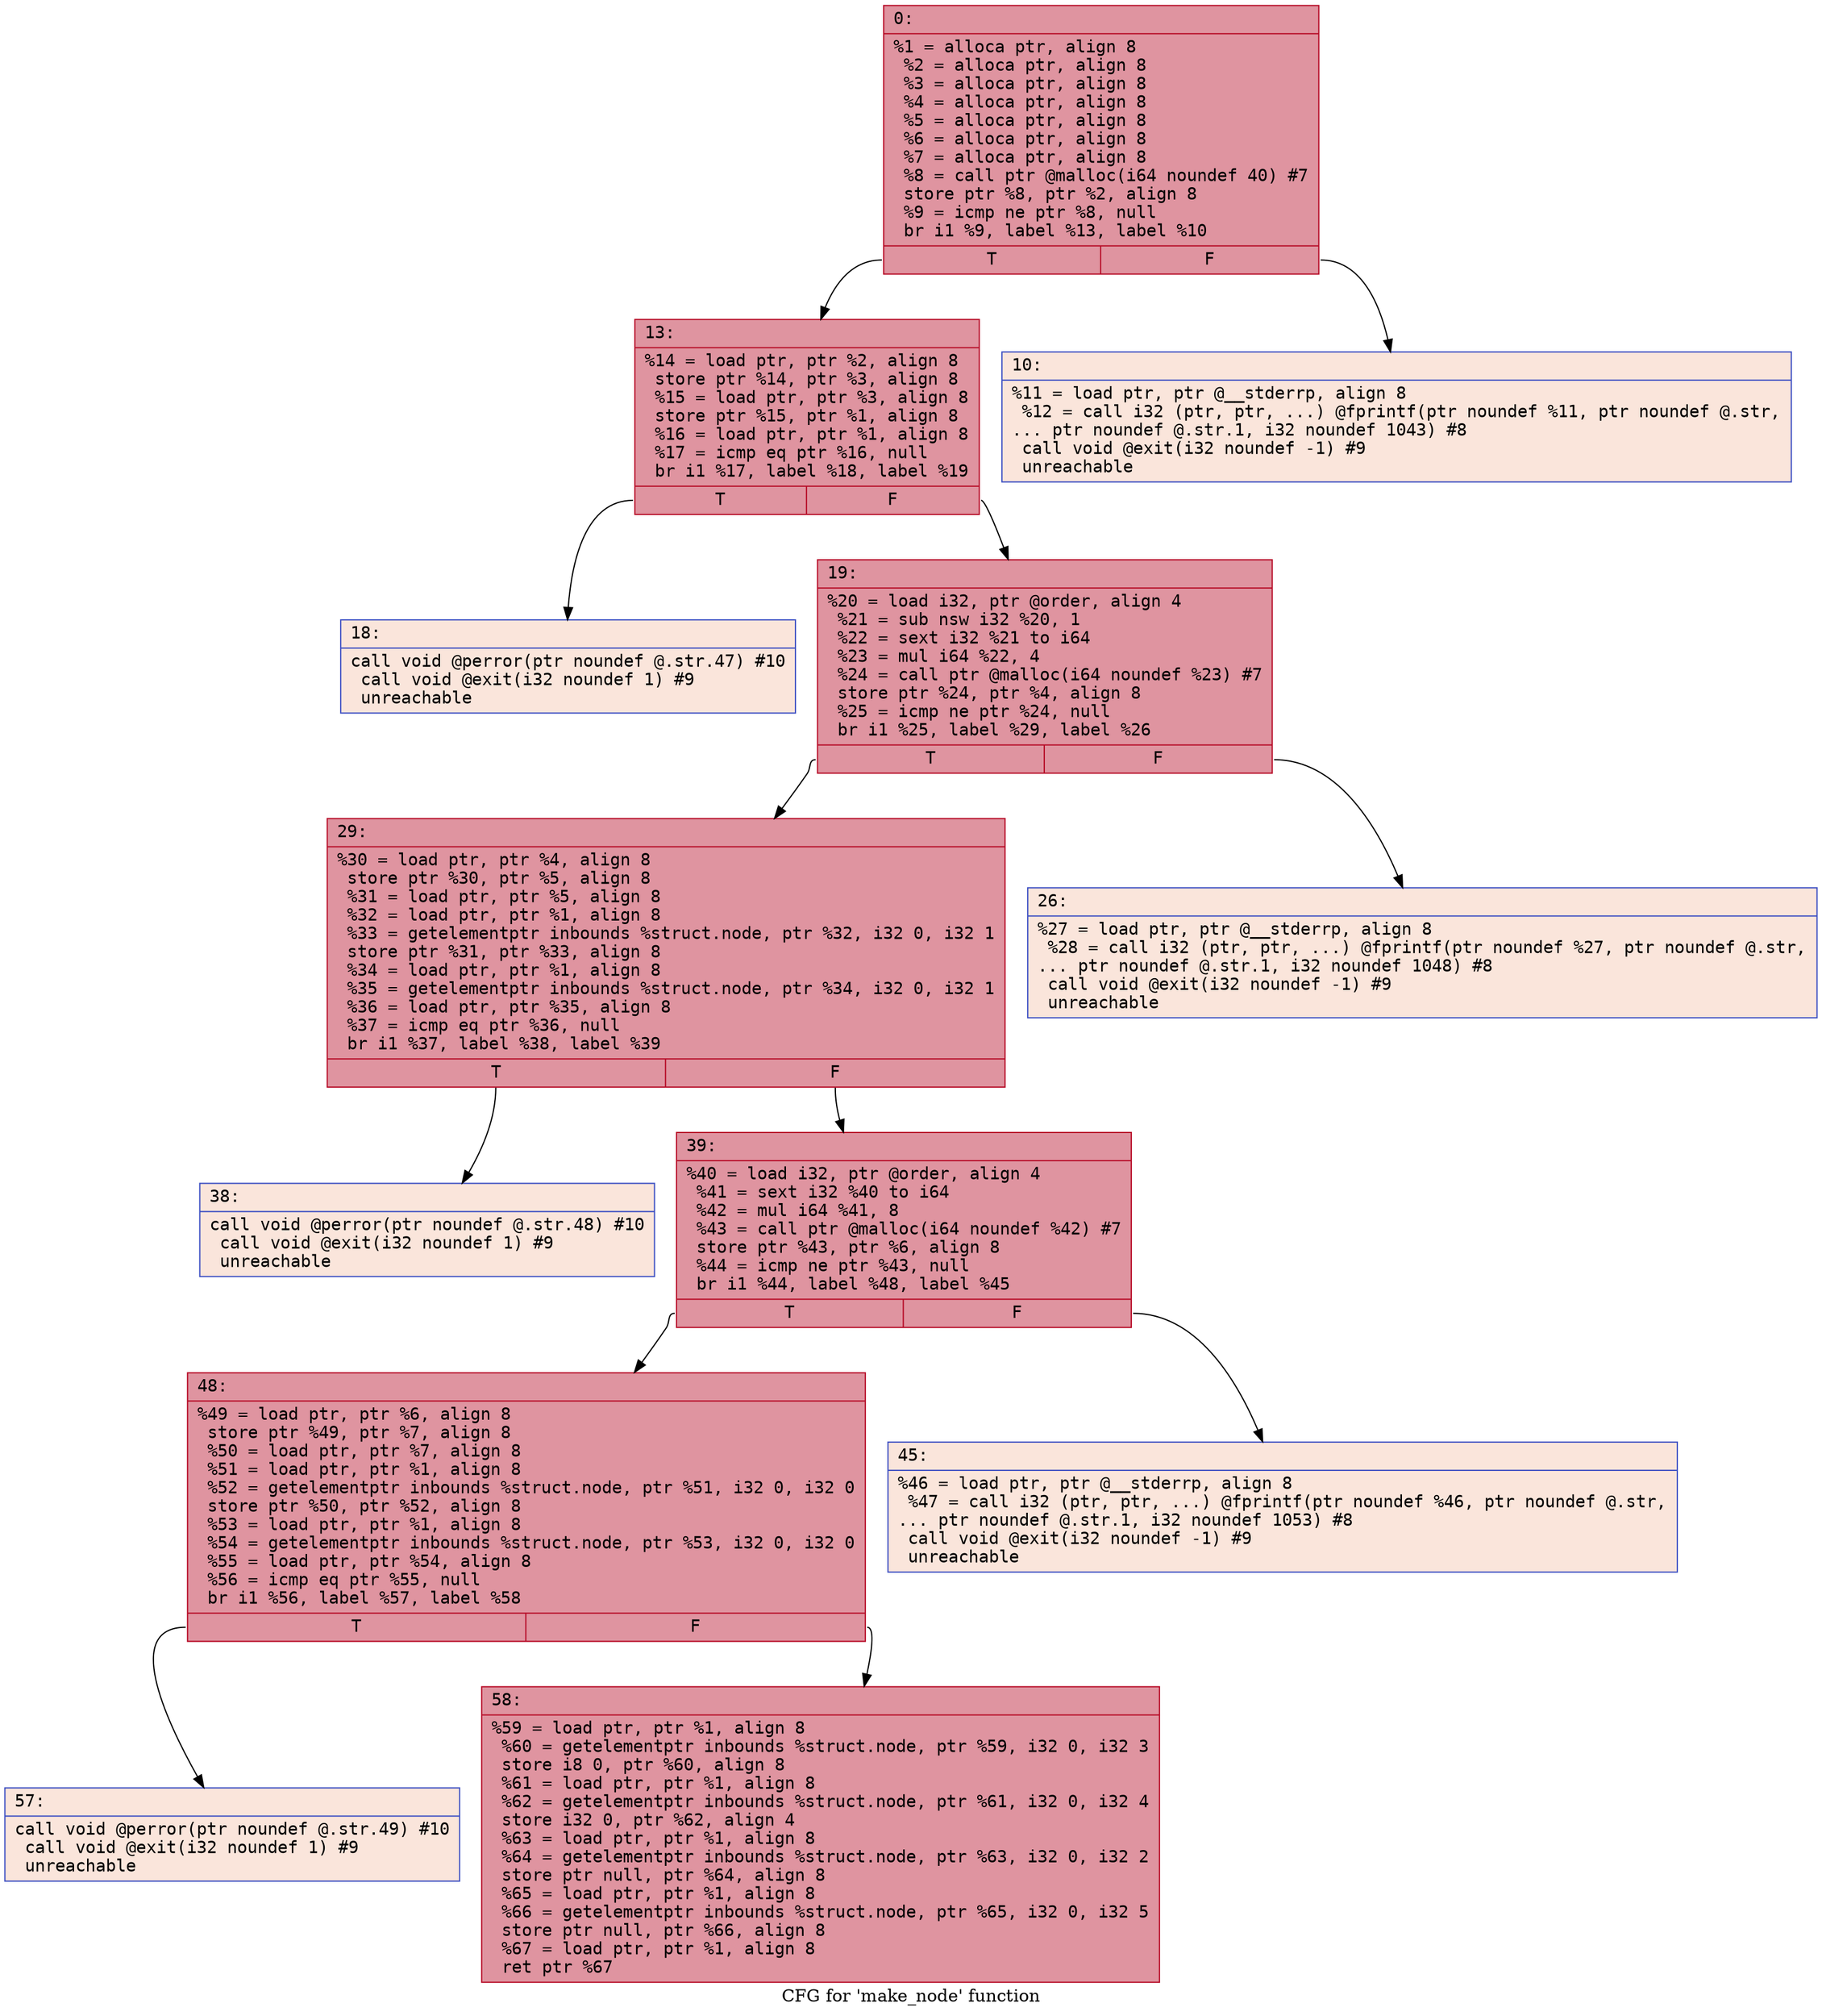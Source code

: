 digraph "CFG for 'make_node' function" {
	label="CFG for 'make_node' function";

	Node0x600002028e10 [shape=record,color="#b70d28ff", style=filled, fillcolor="#b70d2870" fontname="Courier",label="{0:\l|  %1 = alloca ptr, align 8\l  %2 = alloca ptr, align 8\l  %3 = alloca ptr, align 8\l  %4 = alloca ptr, align 8\l  %5 = alloca ptr, align 8\l  %6 = alloca ptr, align 8\l  %7 = alloca ptr, align 8\l  %8 = call ptr @malloc(i64 noundef 40) #7\l  store ptr %8, ptr %2, align 8\l  %9 = icmp ne ptr %8, null\l  br i1 %9, label %13, label %10\l|{<s0>T|<s1>F}}"];
	Node0x600002028e10:s0 -> Node0x600002028eb0[tooltip="0 -> 13\nProbability 100.00%" ];
	Node0x600002028e10:s1 -> Node0x600002028e60[tooltip="0 -> 10\nProbability 0.00%" ];
	Node0x600002028e60 [shape=record,color="#3d50c3ff", style=filled, fillcolor="#f4c5ad70" fontname="Courier",label="{10:\l|  %11 = load ptr, ptr @__stderrp, align 8\l  %12 = call i32 (ptr, ptr, ...) @fprintf(ptr noundef %11, ptr noundef @.str,\l... ptr noundef @.str.1, i32 noundef 1043) #8\l  call void @exit(i32 noundef -1) #9\l  unreachable\l}"];
	Node0x600002028eb0 [shape=record,color="#b70d28ff", style=filled, fillcolor="#b70d2870" fontname="Courier",label="{13:\l|  %14 = load ptr, ptr %2, align 8\l  store ptr %14, ptr %3, align 8\l  %15 = load ptr, ptr %3, align 8\l  store ptr %15, ptr %1, align 8\l  %16 = load ptr, ptr %1, align 8\l  %17 = icmp eq ptr %16, null\l  br i1 %17, label %18, label %19\l|{<s0>T|<s1>F}}"];
	Node0x600002028eb0:s0 -> Node0x600002028f00[tooltip="13 -> 18\nProbability 0.00%" ];
	Node0x600002028eb0:s1 -> Node0x600002028f50[tooltip="13 -> 19\nProbability 100.00%" ];
	Node0x600002028f00 [shape=record,color="#3d50c3ff", style=filled, fillcolor="#f4c5ad70" fontname="Courier",label="{18:\l|  call void @perror(ptr noundef @.str.47) #10\l  call void @exit(i32 noundef 1) #9\l  unreachable\l}"];
	Node0x600002028f50 [shape=record,color="#b70d28ff", style=filled, fillcolor="#b70d2870" fontname="Courier",label="{19:\l|  %20 = load i32, ptr @order, align 4\l  %21 = sub nsw i32 %20, 1\l  %22 = sext i32 %21 to i64\l  %23 = mul i64 %22, 4\l  %24 = call ptr @malloc(i64 noundef %23) #7\l  store ptr %24, ptr %4, align 8\l  %25 = icmp ne ptr %24, null\l  br i1 %25, label %29, label %26\l|{<s0>T|<s1>F}}"];
	Node0x600002028f50:s0 -> Node0x600002028ff0[tooltip="19 -> 29\nProbability 100.00%" ];
	Node0x600002028f50:s1 -> Node0x600002028fa0[tooltip="19 -> 26\nProbability 0.00%" ];
	Node0x600002028fa0 [shape=record,color="#3d50c3ff", style=filled, fillcolor="#f4c5ad70" fontname="Courier",label="{26:\l|  %27 = load ptr, ptr @__stderrp, align 8\l  %28 = call i32 (ptr, ptr, ...) @fprintf(ptr noundef %27, ptr noundef @.str,\l... ptr noundef @.str.1, i32 noundef 1048) #8\l  call void @exit(i32 noundef -1) #9\l  unreachable\l}"];
	Node0x600002028ff0 [shape=record,color="#b70d28ff", style=filled, fillcolor="#b70d2870" fontname="Courier",label="{29:\l|  %30 = load ptr, ptr %4, align 8\l  store ptr %30, ptr %5, align 8\l  %31 = load ptr, ptr %5, align 8\l  %32 = load ptr, ptr %1, align 8\l  %33 = getelementptr inbounds %struct.node, ptr %32, i32 0, i32 1\l  store ptr %31, ptr %33, align 8\l  %34 = load ptr, ptr %1, align 8\l  %35 = getelementptr inbounds %struct.node, ptr %34, i32 0, i32 1\l  %36 = load ptr, ptr %35, align 8\l  %37 = icmp eq ptr %36, null\l  br i1 %37, label %38, label %39\l|{<s0>T|<s1>F}}"];
	Node0x600002028ff0:s0 -> Node0x600002029040[tooltip="29 -> 38\nProbability 0.00%" ];
	Node0x600002028ff0:s1 -> Node0x600002029090[tooltip="29 -> 39\nProbability 100.00%" ];
	Node0x600002029040 [shape=record,color="#3d50c3ff", style=filled, fillcolor="#f4c5ad70" fontname="Courier",label="{38:\l|  call void @perror(ptr noundef @.str.48) #10\l  call void @exit(i32 noundef 1) #9\l  unreachable\l}"];
	Node0x600002029090 [shape=record,color="#b70d28ff", style=filled, fillcolor="#b70d2870" fontname="Courier",label="{39:\l|  %40 = load i32, ptr @order, align 4\l  %41 = sext i32 %40 to i64\l  %42 = mul i64 %41, 8\l  %43 = call ptr @malloc(i64 noundef %42) #7\l  store ptr %43, ptr %6, align 8\l  %44 = icmp ne ptr %43, null\l  br i1 %44, label %48, label %45\l|{<s0>T|<s1>F}}"];
	Node0x600002029090:s0 -> Node0x600002029130[tooltip="39 -> 48\nProbability 100.00%" ];
	Node0x600002029090:s1 -> Node0x6000020290e0[tooltip="39 -> 45\nProbability 0.00%" ];
	Node0x6000020290e0 [shape=record,color="#3d50c3ff", style=filled, fillcolor="#f4c5ad70" fontname="Courier",label="{45:\l|  %46 = load ptr, ptr @__stderrp, align 8\l  %47 = call i32 (ptr, ptr, ...) @fprintf(ptr noundef %46, ptr noundef @.str,\l... ptr noundef @.str.1, i32 noundef 1053) #8\l  call void @exit(i32 noundef -1) #9\l  unreachable\l}"];
	Node0x600002029130 [shape=record,color="#b70d28ff", style=filled, fillcolor="#b70d2870" fontname="Courier",label="{48:\l|  %49 = load ptr, ptr %6, align 8\l  store ptr %49, ptr %7, align 8\l  %50 = load ptr, ptr %7, align 8\l  %51 = load ptr, ptr %1, align 8\l  %52 = getelementptr inbounds %struct.node, ptr %51, i32 0, i32 0\l  store ptr %50, ptr %52, align 8\l  %53 = load ptr, ptr %1, align 8\l  %54 = getelementptr inbounds %struct.node, ptr %53, i32 0, i32 0\l  %55 = load ptr, ptr %54, align 8\l  %56 = icmp eq ptr %55, null\l  br i1 %56, label %57, label %58\l|{<s0>T|<s1>F}}"];
	Node0x600002029130:s0 -> Node0x600002029180[tooltip="48 -> 57\nProbability 0.00%" ];
	Node0x600002029130:s1 -> Node0x6000020291d0[tooltip="48 -> 58\nProbability 100.00%" ];
	Node0x600002029180 [shape=record,color="#3d50c3ff", style=filled, fillcolor="#f4c5ad70" fontname="Courier",label="{57:\l|  call void @perror(ptr noundef @.str.49) #10\l  call void @exit(i32 noundef 1) #9\l  unreachable\l}"];
	Node0x6000020291d0 [shape=record,color="#b70d28ff", style=filled, fillcolor="#b70d2870" fontname="Courier",label="{58:\l|  %59 = load ptr, ptr %1, align 8\l  %60 = getelementptr inbounds %struct.node, ptr %59, i32 0, i32 3\l  store i8 0, ptr %60, align 8\l  %61 = load ptr, ptr %1, align 8\l  %62 = getelementptr inbounds %struct.node, ptr %61, i32 0, i32 4\l  store i32 0, ptr %62, align 4\l  %63 = load ptr, ptr %1, align 8\l  %64 = getelementptr inbounds %struct.node, ptr %63, i32 0, i32 2\l  store ptr null, ptr %64, align 8\l  %65 = load ptr, ptr %1, align 8\l  %66 = getelementptr inbounds %struct.node, ptr %65, i32 0, i32 5\l  store ptr null, ptr %66, align 8\l  %67 = load ptr, ptr %1, align 8\l  ret ptr %67\l}"];
}
